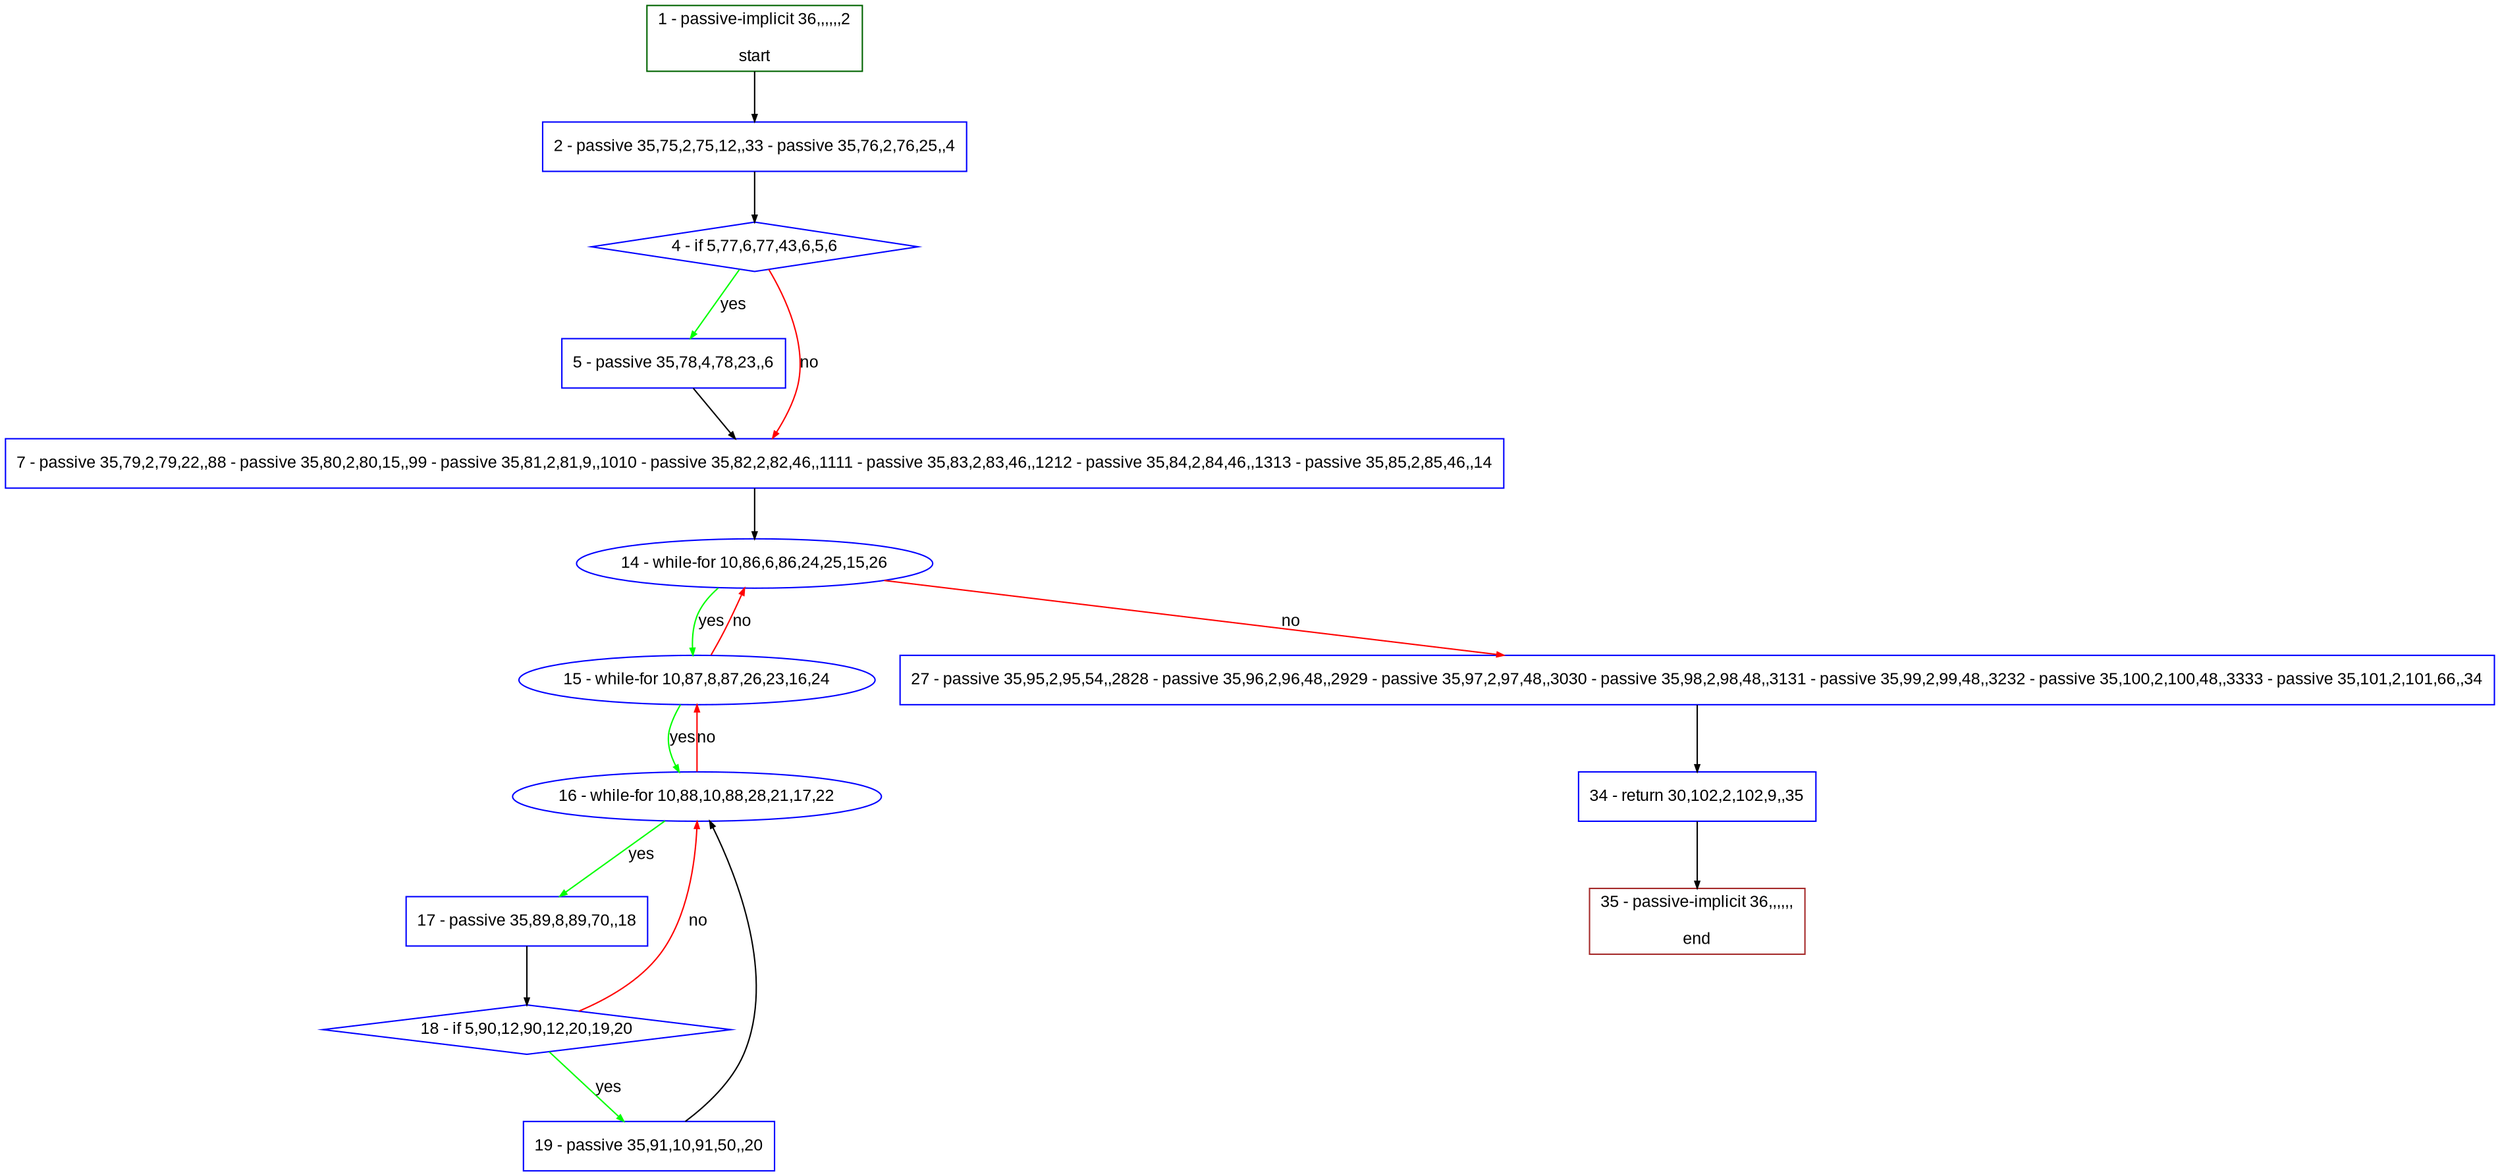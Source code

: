 digraph "" {
  graph [pack="true", label="", fontsize="12", packmode="clust", fontname="Arial", fillcolor="#FFFFCC", bgcolor="white", style="rounded,filled", compound="true"];
  node [node_initialized="no", label="", color="grey", fontsize="12", fillcolor="white", fontname="Arial", style="filled", shape="rectangle", compound="true", fixedsize="false"];
  edge [fontcolor="black", arrowhead="normal", arrowtail="none", arrowsize="0.5", ltail="", label="", color="black", fontsize="12", lhead="", fontname="Arial", dir="forward", compound="true"];
  __N1 [label="2 - passive 35,75,2,75,12,,33 - passive 35,76,2,76,25,,4", color="#0000ff", fillcolor="#ffffff", style="filled", shape="box"];
  __N2 [label="1 - passive-implicit 36,,,,,,2\n\nstart", color="#006400", fillcolor="#ffffff", style="filled", shape="box"];
  __N3 [label="4 - if 5,77,6,77,43,6,5,6", color="#0000ff", fillcolor="#ffffff", style="filled", shape="diamond"];
  __N4 [label="5 - passive 35,78,4,78,23,,6", color="#0000ff", fillcolor="#ffffff", style="filled", shape="box"];
  __N5 [label="7 - passive 35,79,2,79,22,,88 - passive 35,80,2,80,15,,99 - passive 35,81,2,81,9,,1010 - passive 35,82,2,82,46,,1111 - passive 35,83,2,83,46,,1212 - passive 35,84,2,84,46,,1313 - passive 35,85,2,85,46,,14", color="#0000ff", fillcolor="#ffffff", style="filled", shape="box"];
  __N6 [label="14 - while-for 10,86,6,86,24,25,15,26", color="#0000ff", fillcolor="#ffffff", style="filled", shape="oval"];
  __N7 [label="15 - while-for 10,87,8,87,26,23,16,24", color="#0000ff", fillcolor="#ffffff", style="filled", shape="oval"];
  __N8 [label="27 - passive 35,95,2,95,54,,2828 - passive 35,96,2,96,48,,2929 - passive 35,97,2,97,48,,3030 - passive 35,98,2,98,48,,3131 - passive 35,99,2,99,48,,3232 - passive 35,100,2,100,48,,3333 - passive 35,101,2,101,66,,34", color="#0000ff", fillcolor="#ffffff", style="filled", shape="box"];
  __N9 [label="16 - while-for 10,88,10,88,28,21,17,22", color="#0000ff", fillcolor="#ffffff", style="filled", shape="oval"];
  __N10 [label="17 - passive 35,89,8,89,70,,18", color="#0000ff", fillcolor="#ffffff", style="filled", shape="box"];
  __N11 [label="18 - if 5,90,12,90,12,20,19,20", color="#0000ff", fillcolor="#ffffff", style="filled", shape="diamond"];
  __N12 [label="19 - passive 35,91,10,91,50,,20", color="#0000ff", fillcolor="#ffffff", style="filled", shape="box"];
  __N13 [label="34 - return 30,102,2,102,9,,35", color="#0000ff", fillcolor="#ffffff", style="filled", shape="box"];
  __N14 [label="35 - passive-implicit 36,,,,,,\n\nend", color="#a52a2a", fillcolor="#ffffff", style="filled", shape="box"];
  __N2 -> __N1 [arrowhead="normal", arrowtail="none", color="#000000", label="", dir="forward"];
  __N1 -> __N3 [arrowhead="normal", arrowtail="none", color="#000000", label="", dir="forward"];
  __N3 -> __N4 [arrowhead="normal", arrowtail="none", color="#00ff00", label="yes", dir="forward"];
  __N3 -> __N5 [arrowhead="normal", arrowtail="none", color="#ff0000", label="no", dir="forward"];
  __N4 -> __N5 [arrowhead="normal", arrowtail="none", color="#000000", label="", dir="forward"];
  __N5 -> __N6 [arrowhead="normal", arrowtail="none", color="#000000", label="", dir="forward"];
  __N6 -> __N7 [arrowhead="normal", arrowtail="none", color="#00ff00", label="yes", dir="forward"];
  __N7 -> __N6 [arrowhead="normal", arrowtail="none", color="#ff0000", label="no", dir="forward"];
  __N6 -> __N8 [arrowhead="normal", arrowtail="none", color="#ff0000", label="no", dir="forward"];
  __N7 -> __N9 [arrowhead="normal", arrowtail="none", color="#00ff00", label="yes", dir="forward"];
  __N9 -> __N7 [arrowhead="normal", arrowtail="none", color="#ff0000", label="no", dir="forward"];
  __N9 -> __N10 [arrowhead="normal", arrowtail="none", color="#00ff00", label="yes", dir="forward"];
  __N10 -> __N11 [arrowhead="normal", arrowtail="none", color="#000000", label="", dir="forward"];
  __N11 -> __N9 [arrowhead="normal", arrowtail="none", color="#ff0000", label="no", dir="forward"];
  __N11 -> __N12 [arrowhead="normal", arrowtail="none", color="#00ff00", label="yes", dir="forward"];
  __N12 -> __N9 [arrowhead="normal", arrowtail="none", color="#000000", label="", dir="forward"];
  __N8 -> __N13 [arrowhead="normal", arrowtail="none", color="#000000", label="", dir="forward"];
  __N13 -> __N14 [arrowhead="normal", arrowtail="none", color="#000000", label="", dir="forward"];
}
